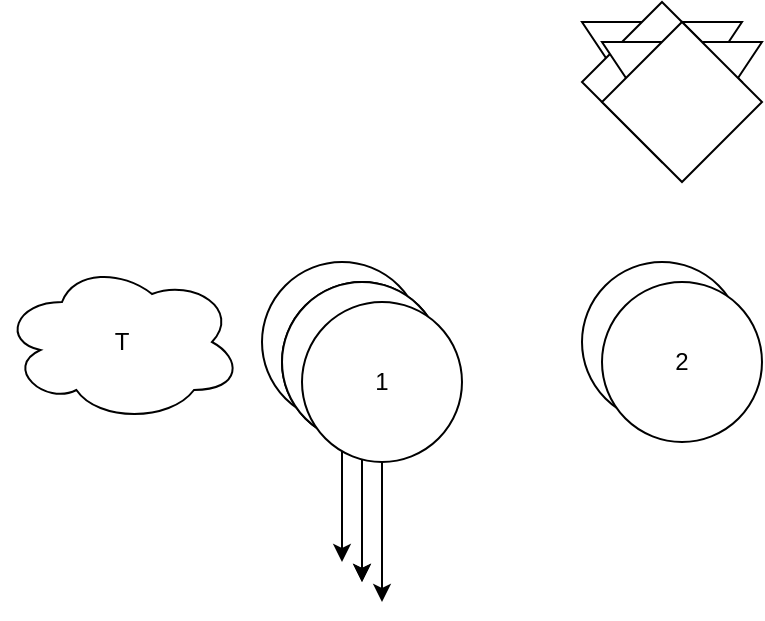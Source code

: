 <mxfile version="24.2.3" type="github">
  <diagram name="第 1 页" id="vQqjxOMvPJmB8vyCTumT">
    <mxGraphModel dx="1079" dy="551" grid="1" gridSize="10" guides="1" tooltips="1" connect="1" arrows="1" fold="1" page="1" pageScale="1" pageWidth="3300" pageHeight="4681" math="0" shadow="0">
      <root>
        <mxCell id="0" />
        <mxCell id="1" parent="0" />
        <mxCell id="q3HZcOaTXRLjKzSI3QjF-5" style="edgeStyle=orthogonalEdgeStyle;rounded=0;orthogonalLoop=1;jettySize=auto;html=1;entryX=0.5;entryY=0;entryDx=0;entryDy=0;" edge="1" parent="1" source="q3HZcOaTXRLjKzSI3QjF-1">
          <mxGeometry relative="1" as="geometry">
            <mxPoint x="390" y="430" as="targetPoint" />
          </mxGeometry>
        </mxCell>
        <mxCell id="q3HZcOaTXRLjKzSI3QjF-1" value="1" style="ellipse;whiteSpace=wrap;html=1;aspect=fixed;" vertex="1" parent="1">
          <mxGeometry x="350" y="280" width="80" height="80" as="geometry" />
        </mxCell>
        <mxCell id="q3HZcOaTXRLjKzSI3QjF-2" value="2" style="ellipse;whiteSpace=wrap;html=1;aspect=fixed;" vertex="1" parent="1">
          <mxGeometry x="510" y="280" width="80" height="80" as="geometry" />
        </mxCell>
        <mxCell id="q3HZcOaTXRLjKzSI3QjF-7" value="" style="triangle;whiteSpace=wrap;html=1;direction=south;" vertex="1" parent="1">
          <mxGeometry x="510" y="160" width="80" height="60" as="geometry" />
        </mxCell>
        <mxCell id="q3HZcOaTXRLjKzSI3QjF-12" value="" style="rhombus;whiteSpace=wrap;html=1;" vertex="1" parent="1">
          <mxGeometry x="510" y="150" width="80" height="80" as="geometry" />
        </mxCell>
        <mxCell id="q3HZcOaTXRLjKzSI3QjF-18" value="T" style="ellipse;shape=cloud;whiteSpace=wrap;html=1;" vertex="1" parent="1">
          <mxGeometry x="220" y="280" width="120" height="80" as="geometry" />
        </mxCell>
        <mxCell id="q3HZcOaTXRLjKzSI3QjF-24" style="edgeStyle=orthogonalEdgeStyle;rounded=0;orthogonalLoop=1;jettySize=auto;html=1;entryX=0.5;entryY=0;entryDx=0;entryDy=0;" edge="1" source="q3HZcOaTXRLjKzSI3QjF-25" parent="1">
          <mxGeometry relative="1" as="geometry">
            <mxPoint x="400" y="440" as="targetPoint" />
          </mxGeometry>
        </mxCell>
        <mxCell id="q3HZcOaTXRLjKzSI3QjF-25" value="1" style="ellipse;whiteSpace=wrap;html=1;aspect=fixed;" vertex="1" parent="1">
          <mxGeometry x="360" y="290" width="80" height="80" as="geometry" />
        </mxCell>
        <mxCell id="q3HZcOaTXRLjKzSI3QjF-26" style="edgeStyle=orthogonalEdgeStyle;rounded=0;orthogonalLoop=1;jettySize=auto;html=1;entryX=0.5;entryY=0;entryDx=0;entryDy=0;" edge="1" source="q3HZcOaTXRLjKzSI3QjF-27" parent="1">
          <mxGeometry relative="1" as="geometry">
            <mxPoint x="400" y="440" as="targetPoint" />
          </mxGeometry>
        </mxCell>
        <mxCell id="q3HZcOaTXRLjKzSI3QjF-27" value="1" style="ellipse;whiteSpace=wrap;html=1;aspect=fixed;" vertex="1" parent="1">
          <mxGeometry x="360" y="290" width="80" height="80" as="geometry" />
        </mxCell>
        <mxCell id="q3HZcOaTXRLjKzSI3QjF-28" value="2" style="ellipse;whiteSpace=wrap;html=1;aspect=fixed;" vertex="1" parent="1">
          <mxGeometry x="520" y="290" width="80" height="80" as="geometry" />
        </mxCell>
        <mxCell id="q3HZcOaTXRLjKzSI3QjF-29" value="" style="triangle;whiteSpace=wrap;html=1;direction=south;" vertex="1" parent="1">
          <mxGeometry x="520" y="170" width="80" height="60" as="geometry" />
        </mxCell>
        <mxCell id="q3HZcOaTXRLjKzSI3QjF-30" value="" style="rhombus;whiteSpace=wrap;html=1;" vertex="1" parent="1">
          <mxGeometry x="520" y="160" width="80" height="80" as="geometry" />
        </mxCell>
        <mxCell id="q3HZcOaTXRLjKzSI3QjF-31" style="edgeStyle=orthogonalEdgeStyle;rounded=0;orthogonalLoop=1;jettySize=auto;html=1;entryX=0.5;entryY=0;entryDx=0;entryDy=0;" edge="1" source="q3HZcOaTXRLjKzSI3QjF-32" parent="1">
          <mxGeometry relative="1" as="geometry">
            <mxPoint x="410" y="450" as="targetPoint" />
          </mxGeometry>
        </mxCell>
        <mxCell id="q3HZcOaTXRLjKzSI3QjF-32" value="1" style="ellipse;whiteSpace=wrap;html=1;aspect=fixed;" vertex="1" parent="1">
          <mxGeometry x="370" y="300" width="80" height="80" as="geometry" />
        </mxCell>
      </root>
    </mxGraphModel>
  </diagram>
</mxfile>
